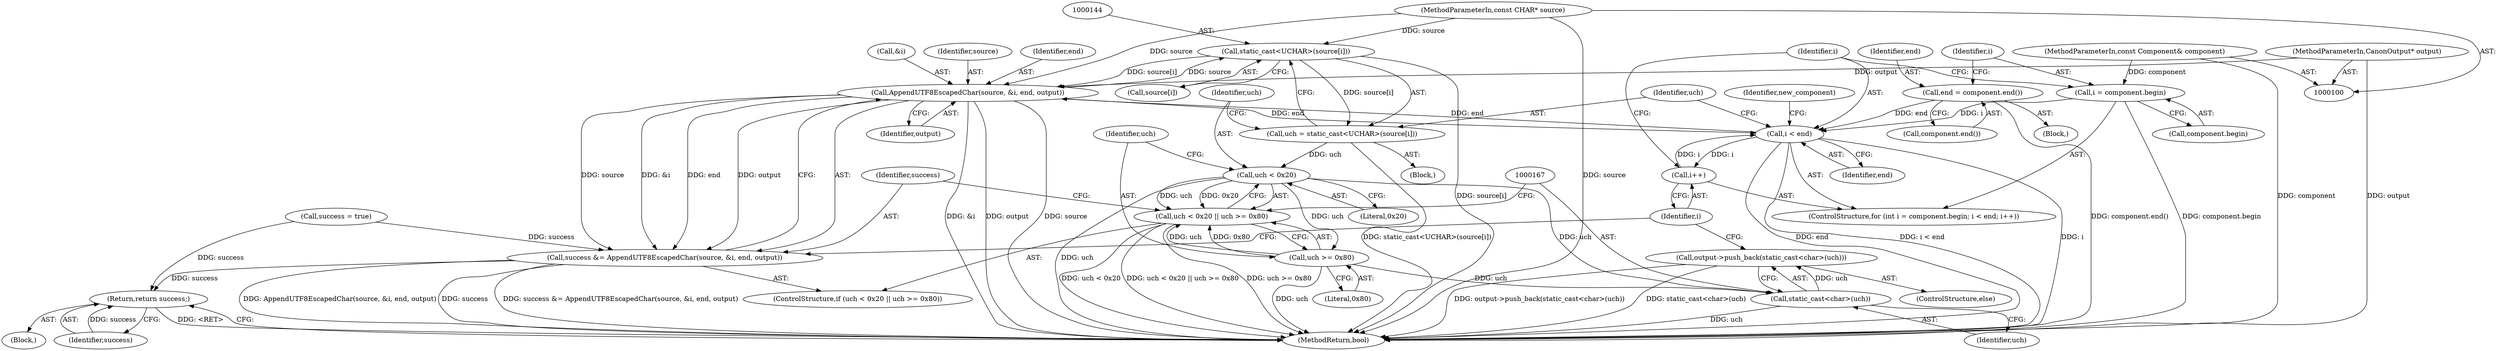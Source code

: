 digraph "1_Chrome_19b1e5e4e1914b5b7464062ec300b817d2bac53d@array" {
"1000143" [label="(Call,static_cast<UCHAR>(source[i]))"];
"1000158" [label="(Call,AppendUTF8EscapedChar(source, &i, end, output))"];
"1000143" [label="(Call,static_cast<UCHAR>(source[i]))"];
"1000101" [label="(MethodParameterIn,const CHAR* source)"];
"1000134" [label="(Call,i < end)"];
"1000129" [label="(Call,i = component.begin)"];
"1000102" [label="(MethodParameterIn,const Component& component)"];
"1000137" [label="(Call,i++)"];
"1000124" [label="(Call,end = component.end())"];
"1000104" [label="(MethodParameterIn,CanonOutput* output)"];
"1000141" [label="(Call,uch = static_cast<UCHAR>(source[i]))"];
"1000150" [label="(Call,uch < 0x20)"];
"1000149" [label="(Call,uch < 0x20 || uch >= 0x80)"];
"1000153" [label="(Call,uch >= 0x80)"];
"1000166" [label="(Call,static_cast<char>(uch))"];
"1000165" [label="(Call,output->push_back(static_cast<char>(uch)))"];
"1000156" [label="(Call,success &= AppendUTF8EscapedChar(source, &i, end, output))"];
"1000181" [label="(Return,return success;)"];
"1000143" [label="(Call,static_cast<UCHAR>(source[i]))"];
"1000124" [label="(Call,end = component.end())"];
"1000156" [label="(Call,success &= AppendUTF8EscapedChar(source, &i, end, output))"];
"1000137" [label="(Call,i++)"];
"1000168" [label="(Identifier,uch)"];
"1000150" [label="(Call,uch < 0x20)"];
"1000141" [label="(Call,uch = static_cast<UCHAR>(source[i]))"];
"1000134" [label="(Call,i < end)"];
"1000125" [label="(Identifier,end)"];
"1000152" [label="(Literal,0x20)"];
"1000166" [label="(Call,static_cast<char>(uch))"];
"1000155" [label="(Literal,0x80)"];
"1000164" [label="(ControlStructure,else)"];
"1000182" [label="(Identifier,success)"];
"1000159" [label="(Identifier,source)"];
"1000142" [label="(Identifier,uch)"];
"1000162" [label="(Identifier,end)"];
"1000129" [label="(Call,i = component.begin)"];
"1000171" [label="(Identifier,new_component)"];
"1000145" [label="(Call,source[i])"];
"1000138" [label="(Identifier,i)"];
"1000157" [label="(Identifier,success)"];
"1000127" [label="(ControlStructure,for (int i = component.begin; i < end; i++))"];
"1000183" [label="(MethodReturn,bool)"];
"1000126" [label="(Call,component.end())"];
"1000130" [label="(Identifier,i)"];
"1000108" [label="(Call,success = true)"];
"1000135" [label="(Identifier,i)"];
"1000106" [label="(Block,)"];
"1000101" [label="(MethodParameterIn,const CHAR* source)"];
"1000139" [label="(Block,)"];
"1000158" [label="(Call,AppendUTF8EscapedChar(source, &i, end, output))"];
"1000148" [label="(ControlStructure,if (uch < 0x20 || uch >= 0x80))"];
"1000163" [label="(Identifier,output)"];
"1000102" [label="(MethodParameterIn,const Component& component)"];
"1000113" [label="(Block,)"];
"1000149" [label="(Call,uch < 0x20 || uch >= 0x80)"];
"1000153" [label="(Call,uch >= 0x80)"];
"1000154" [label="(Identifier,uch)"];
"1000160" [label="(Call,&i)"];
"1000181" [label="(Return,return success;)"];
"1000131" [label="(Call,component.begin)"];
"1000104" [label="(MethodParameterIn,CanonOutput* output)"];
"1000151" [label="(Identifier,uch)"];
"1000165" [label="(Call,output->push_back(static_cast<char>(uch)))"];
"1000136" [label="(Identifier,end)"];
"1000143" -> "1000141"  [label="AST: "];
"1000143" -> "1000145"  [label="CFG: "];
"1000144" -> "1000143"  [label="AST: "];
"1000145" -> "1000143"  [label="AST: "];
"1000141" -> "1000143"  [label="CFG: "];
"1000143" -> "1000183"  [label="DDG: source[i]"];
"1000143" -> "1000141"  [label="DDG: source[i]"];
"1000158" -> "1000143"  [label="DDG: source"];
"1000101" -> "1000143"  [label="DDG: source"];
"1000143" -> "1000158"  [label="DDG: source[i]"];
"1000158" -> "1000156"  [label="AST: "];
"1000158" -> "1000163"  [label="CFG: "];
"1000159" -> "1000158"  [label="AST: "];
"1000160" -> "1000158"  [label="AST: "];
"1000162" -> "1000158"  [label="AST: "];
"1000163" -> "1000158"  [label="AST: "];
"1000156" -> "1000158"  [label="CFG: "];
"1000158" -> "1000183"  [label="DDG: &i"];
"1000158" -> "1000183"  [label="DDG: output"];
"1000158" -> "1000183"  [label="DDG: source"];
"1000158" -> "1000134"  [label="DDG: end"];
"1000158" -> "1000156"  [label="DDG: source"];
"1000158" -> "1000156"  [label="DDG: &i"];
"1000158" -> "1000156"  [label="DDG: end"];
"1000158" -> "1000156"  [label="DDG: output"];
"1000101" -> "1000158"  [label="DDG: source"];
"1000134" -> "1000158"  [label="DDG: end"];
"1000104" -> "1000158"  [label="DDG: output"];
"1000101" -> "1000100"  [label="AST: "];
"1000101" -> "1000183"  [label="DDG: source"];
"1000134" -> "1000127"  [label="AST: "];
"1000134" -> "1000136"  [label="CFG: "];
"1000135" -> "1000134"  [label="AST: "];
"1000136" -> "1000134"  [label="AST: "];
"1000142" -> "1000134"  [label="CFG: "];
"1000171" -> "1000134"  [label="CFG: "];
"1000134" -> "1000183"  [label="DDG: i < end"];
"1000134" -> "1000183"  [label="DDG: i"];
"1000134" -> "1000183"  [label="DDG: end"];
"1000129" -> "1000134"  [label="DDG: i"];
"1000137" -> "1000134"  [label="DDG: i"];
"1000124" -> "1000134"  [label="DDG: end"];
"1000134" -> "1000137"  [label="DDG: i"];
"1000129" -> "1000127"  [label="AST: "];
"1000129" -> "1000131"  [label="CFG: "];
"1000130" -> "1000129"  [label="AST: "];
"1000131" -> "1000129"  [label="AST: "];
"1000135" -> "1000129"  [label="CFG: "];
"1000129" -> "1000183"  [label="DDG: component.begin"];
"1000102" -> "1000129"  [label="DDG: component"];
"1000102" -> "1000100"  [label="AST: "];
"1000102" -> "1000183"  [label="DDG: component"];
"1000137" -> "1000127"  [label="AST: "];
"1000137" -> "1000138"  [label="CFG: "];
"1000138" -> "1000137"  [label="AST: "];
"1000135" -> "1000137"  [label="CFG: "];
"1000124" -> "1000113"  [label="AST: "];
"1000124" -> "1000126"  [label="CFG: "];
"1000125" -> "1000124"  [label="AST: "];
"1000126" -> "1000124"  [label="AST: "];
"1000130" -> "1000124"  [label="CFG: "];
"1000124" -> "1000183"  [label="DDG: component.end()"];
"1000104" -> "1000100"  [label="AST: "];
"1000104" -> "1000183"  [label="DDG: output"];
"1000141" -> "1000139"  [label="AST: "];
"1000142" -> "1000141"  [label="AST: "];
"1000151" -> "1000141"  [label="CFG: "];
"1000141" -> "1000183"  [label="DDG: static_cast<UCHAR>(source[i])"];
"1000141" -> "1000150"  [label="DDG: uch"];
"1000150" -> "1000149"  [label="AST: "];
"1000150" -> "1000152"  [label="CFG: "];
"1000151" -> "1000150"  [label="AST: "];
"1000152" -> "1000150"  [label="AST: "];
"1000154" -> "1000150"  [label="CFG: "];
"1000149" -> "1000150"  [label="CFG: "];
"1000150" -> "1000183"  [label="DDG: uch"];
"1000150" -> "1000149"  [label="DDG: uch"];
"1000150" -> "1000149"  [label="DDG: 0x20"];
"1000150" -> "1000153"  [label="DDG: uch"];
"1000150" -> "1000166"  [label="DDG: uch"];
"1000149" -> "1000148"  [label="AST: "];
"1000149" -> "1000153"  [label="CFG: "];
"1000153" -> "1000149"  [label="AST: "];
"1000157" -> "1000149"  [label="CFG: "];
"1000167" -> "1000149"  [label="CFG: "];
"1000149" -> "1000183"  [label="DDG: uch < 0x20 || uch >= 0x80"];
"1000149" -> "1000183"  [label="DDG: uch >= 0x80"];
"1000149" -> "1000183"  [label="DDG: uch < 0x20"];
"1000153" -> "1000149"  [label="DDG: uch"];
"1000153" -> "1000149"  [label="DDG: 0x80"];
"1000153" -> "1000155"  [label="CFG: "];
"1000154" -> "1000153"  [label="AST: "];
"1000155" -> "1000153"  [label="AST: "];
"1000153" -> "1000183"  [label="DDG: uch"];
"1000153" -> "1000166"  [label="DDG: uch"];
"1000166" -> "1000165"  [label="AST: "];
"1000166" -> "1000168"  [label="CFG: "];
"1000167" -> "1000166"  [label="AST: "];
"1000168" -> "1000166"  [label="AST: "];
"1000165" -> "1000166"  [label="CFG: "];
"1000166" -> "1000183"  [label="DDG: uch"];
"1000166" -> "1000165"  [label="DDG: uch"];
"1000165" -> "1000164"  [label="AST: "];
"1000138" -> "1000165"  [label="CFG: "];
"1000165" -> "1000183"  [label="DDG: static_cast<char>(uch)"];
"1000165" -> "1000183"  [label="DDG: output->push_back(static_cast<char>(uch))"];
"1000156" -> "1000148"  [label="AST: "];
"1000157" -> "1000156"  [label="AST: "];
"1000138" -> "1000156"  [label="CFG: "];
"1000156" -> "1000183"  [label="DDG: success"];
"1000156" -> "1000183"  [label="DDG: success &= AppendUTF8EscapedChar(source, &i, end, output)"];
"1000156" -> "1000183"  [label="DDG: AppendUTF8EscapedChar(source, &i, end, output)"];
"1000108" -> "1000156"  [label="DDG: success"];
"1000156" -> "1000181"  [label="DDG: success"];
"1000181" -> "1000106"  [label="AST: "];
"1000181" -> "1000182"  [label="CFG: "];
"1000182" -> "1000181"  [label="AST: "];
"1000183" -> "1000181"  [label="CFG: "];
"1000181" -> "1000183"  [label="DDG: <RET>"];
"1000182" -> "1000181"  [label="DDG: success"];
"1000108" -> "1000181"  [label="DDG: success"];
}

